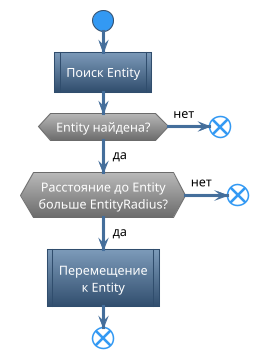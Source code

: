 @startuml
!theme spacelab
skinparam DefaultTextAlignment center

start
:Поиск Entity|
if (Entity найдена?) then (<color:black>да) 
    if(Расстояние до Entity\nбольше EntityRadius?) then (<color:black>да)
        :Перемещение\nк Entity|
        end
    else (<color:black>нет) 
        end
    endif
else (<color:black>нет)
    end
endif
@enduml